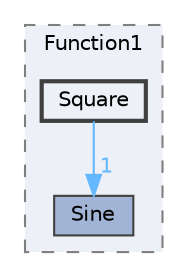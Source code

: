 digraph "src/OpenFOAM/primitives/functions/Function1/Square"
{
 // LATEX_PDF_SIZE
  bgcolor="transparent";
  edge [fontname=Helvetica,fontsize=10,labelfontname=Helvetica,labelfontsize=10];
  node [fontname=Helvetica,fontsize=10,shape=box,height=0.2,width=0.4];
  compound=true
  subgraph clusterdir_bf4f273fcff898a8e57532425217d669 {
    graph [ bgcolor="#edf0f7", pencolor="grey50", label="Function1", fontname=Helvetica,fontsize=10 style="filled,dashed", URL="dir_bf4f273fcff898a8e57532425217d669.html",tooltip=""]
  dir_47e5565e74f2a81136d4a27f698313a8 [label="Sine", fillcolor="#a2b4d6", color="grey25", style="filled", URL="dir_47e5565e74f2a81136d4a27f698313a8.html",tooltip=""];
  dir_95b6ddc0f8f7bc612828f135f2acab76 [label="Square", fillcolor="#edf0f7", color="grey25", style="filled,bold", URL="dir_95b6ddc0f8f7bc612828f135f2acab76.html",tooltip=""];
  }
  dir_95b6ddc0f8f7bc612828f135f2acab76->dir_47e5565e74f2a81136d4a27f698313a8 [headlabel="1", labeldistance=1.5 headhref="dir_003726_003545.html" href="dir_003726_003545.html" color="steelblue1" fontcolor="steelblue1"];
}
